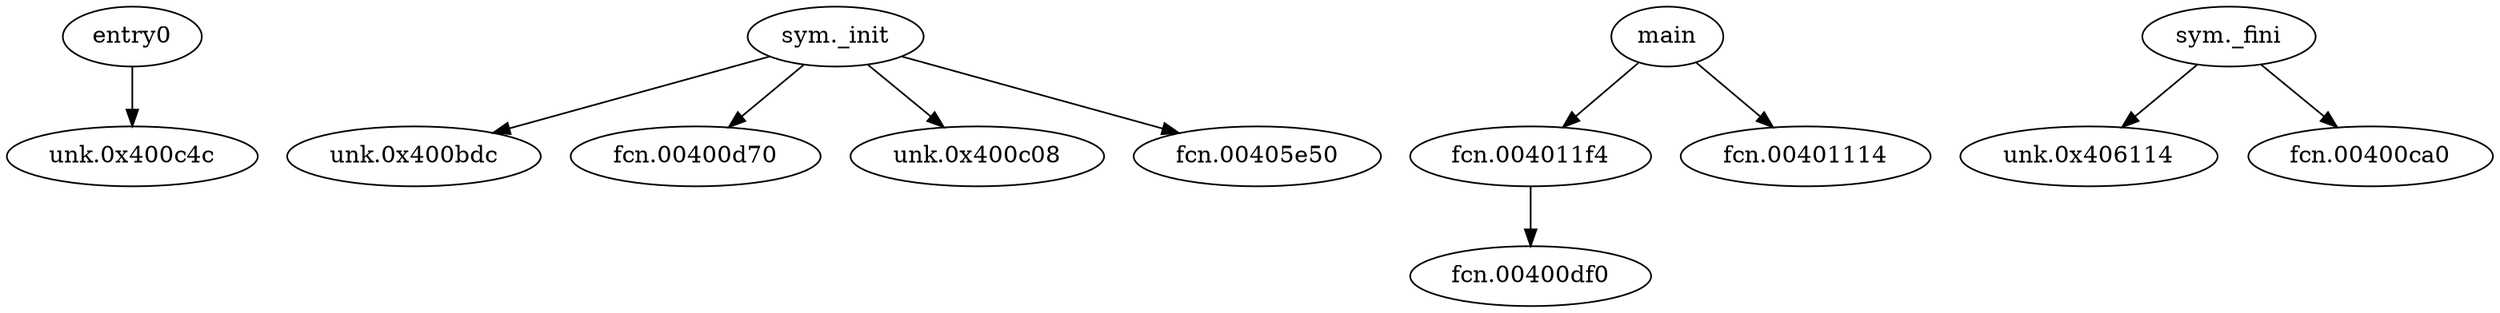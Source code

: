 digraph code {
  "0x00400c40" [label="entry0"];
  "0x00400c40" -> "0x00400c4c";
  "0x00400c4c" [label="unk.0x400c4c"];
  "0x00400bb8" [label="sym._init"];
  "0x00400bb8" -> "0x00400bdc";
  "0x00400bdc" [label="unk.0x400bdc"];
  "0x00400bb8" -> "0x00400d70";
  "0x00400d70" [label="fcn.00400d70"];
  "0x00400bb8" -> "0x00400c08";
  "0x00400c08" [label="unk.0x400c08"];
  "0x00400bb8" -> "0x00405e50";
  "0x00405e50" [label="fcn.00405e50"];
  "0x00405478" [label="main"];
  "0x00405478" -> "0x004011f4";
  "0x004011f4" [label="fcn.004011f4"];
  "0x00405478" -> "0x00401114";
  "0x00401114" [label="fcn.00401114"];
  "0x004060f0" [label="sym._fini"];
  "0x004060f0" -> "0x00406114";
  "0x00406114" [label="unk.0x406114"];
  "0x004060f0" -> "0x00400ca0";
  "0x00400ca0" [label="fcn.00400ca0"];
  "0x004011f4" [label="fcn.004011f4"];
  "0x004011f4" -> "0x00400df0";
  "0x00400df0" [label="fcn.00400df0"];
}